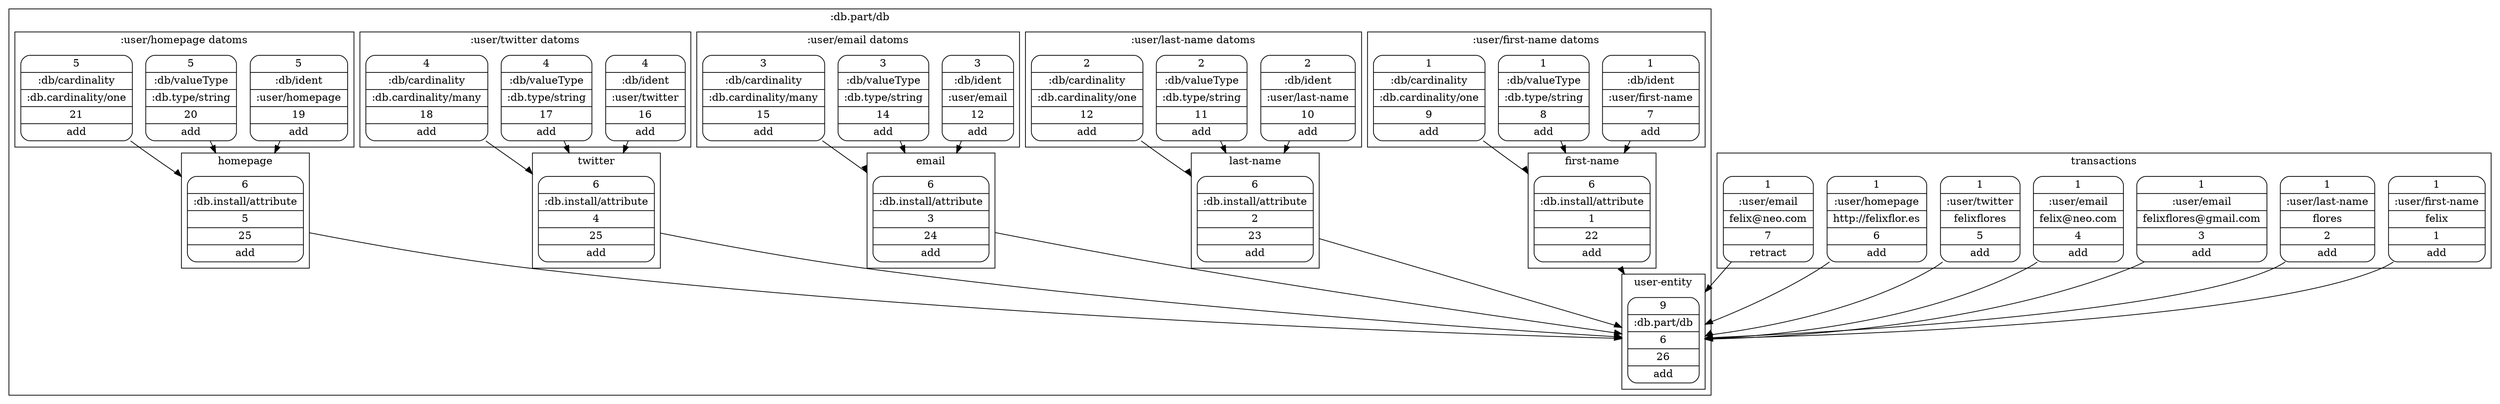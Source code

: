 digraph User {
  node [shape=record]
  compound=true;

  subgraph cluster_99 {
    label=":db.part/db"
    subgraph cluster_0 {
      label=":user/first-name datoms"
      ":db/ident0" [label="{ 1 | :db/ident | :user/first-name | 7 | add }" shape=Mrecord]
      ":db/valueType0" [label="{ 1 | :db/valueType | :db.type/string | 8 | add }" shape=Mrecord]
      ":db/cardinality0" [label="{ 1 | :db/cardinality | :db.cardinality/one | 9 | add }" shape=Mrecord]
    }

    subgraph cluster_1 {
      label=":user/last-name datoms"
      ":db/ident1" [label="{ 2 | :db/ident | :user/last-name | 10 | add }" shape=Mrecord]
      ":db/valueType1" [label="{ 2 | :db/valueType | :db.type/string | 11 | add }" shape=Mrecord]
      ":db/cardinality1" [label="{ 2 | :db/cardinality | :db.cardinality/one | 12 | add }" shape=Mrecord]
    }

    subgraph cluster_2 {
      label=":user/email datoms"
      ":db/ident2" [label="{ 3 | :db/ident | :user/email | 12 | add }" shape=Mrecord]
      ":db/valueType2" [label="{ 3 | :db/valueType | :db.type/string | 14 | add }" shape=Mrecord]
      ":db/cardinality2" [label="{ 3 | :db/cardinality | :db.cardinality/many | 15 | add }" shape=Mrecord]
    }

    subgraph cluster_3 {
      label=":user/twitter datoms"
      ":db/ident3" [label="{ 4 | :db/ident | :user/twitter | 16 | add }" shape=Mrecord]
      ":db/valueType3" [label="{ 4 | :db/valueType | :db.type/string | 17 | add }" shape=Mrecord]
      ":db/cardinality3" [label="{ 4 | :db/cardinality | :db.cardinality/many | 18 | add }" shape=Mrecord]
    }

    subgraph cluster_4 {
      label=":user/homepage datoms"
      ":db/ident4" [label="{ 5 | :db/ident | :user/homepage | 19 | add }" shape=Mrecord]
      ":db/valueType4" [label="{ 5 | :db/valueType | :db.type/string | 20 | add }" shape=Mrecord]
      ":db/cardinality4" [label="{ 5 | :db/cardinality | :db.cardinality/one | 21 | add }" shape=Mrecord]
    }

    subgraph cluster_5 {
      label="first-name"
      attr_1 [label="{ 6 | :db.install/attribute | 1 | 22 | add }" shape=Mrecord]
    }

    subgraph cluster_6 {
      label="last-name"
      attr_2 [label="{ 6 | :db.install/attribute | 2 | 23 | add }" shape=Mrecord]
    }

    subgraph cluster_7 {
      label="email"
      attr_3 [label="{ 6 | :db.install/attribute | 3 | 24 | add }" shape=Mrecord]
    }

    subgraph cluster_8 {
      label="twitter"
      attr_4 [label="{ 6 | :db.install/attribute | 4 | 25 | add }" shape=Mrecord]
    }

    subgraph cluster_9 {
      label="homepage"
      attr_5 [label="{ 6 | :db.install/attribute | 5 | 25 | add }" shape=Mrecord]
    }

    subgraph cluster_10 {
      label="user-entity"
      attr_6 [label="{ 9 | :db.part/db | 6 | 26 | add }" shape=Mrecord]
    }

    ":db/ident0" -> attr_1 [lhead=cluster_5]
    ":db/valueType0" -> attr_1 [lhead=cluster_5]
    ":db/cardinality0" -> attr_1 [lhead=cluster_5]

    ":db/ident1" -> attr_2 [lhead=cluster_6]
    ":db/valueType1" -> attr_2 [lhead=cluster_6]
    ":db/cardinality1" -> attr_2 [lhead=cluster_6]

    ":db/ident2" -> attr_3 [lhead=cluster_7]
    ":db/valueType2" -> attr_3 [lhead=cluster_7]
    ":db/cardinality2" -> attr_3 [lhead=cluster_7]


    ":db/ident3" -> attr_4 [lhead=cluster_8]
    ":db/valueType3" -> attr_4 [lhead=cluster_8]
    ":db/cardinality3" -> attr_4 [lhead=cluster_8]

    ":db/ident4" -> attr_5 [lhead=cluster_9]
    ":db/valueType4" -> attr_5 [lhead=cluster_9]
    ":db/cardinality4" -> attr_5 [lhead=cluster_9]


    attr_1 -> attr_6 [ltail=cluster_5, lhead=cluster_10]
    attr_2 -> attr_6 [ltail=cluster_6, lhead=cluster_10]
    attr_3 -> attr_6 [ltail=cluster_7, lhead=cluster_10]
    attr_4 -> attr_6 [ltail=cluster_8, lhead=cluster_10]
    attr_5 -> attr_6 [ltail=cluster_9, lhead=cluster_10]
  }

  subgraph cluster_11 {
    label="transactions"
    transaction1 [label="{ 1 | :user/first-name | felix | 1 | add }" shape=Mrecord]
    transaction2 [label="{ 1 | :user/last-name | flores | 2 | add }" shape=Mrecord]
    transaction3 [label="{ 1 | :user/email | felixflores@gmail.com | 3 | add }" shape=Mrecord]
    transaction4 [label="{ 1 | :user/email | felix@neo.com | 4 | add }" shape=Mrecord]
    transaction5 [label="{ 1 | :user/twitter | felixflores | 5 | add }" shape=Mrecord]
    transaction6 [label="{ 1 | :user/homepage | http://felixflor.es | 6 | add }" shape=Mrecord]
    transaction7 [label="{ 1 | :user/email | felix@neo.com | 7 | retract }" shape=Mrecord]
  }

  transaction1 -> attr_6 [lhead=cluster_10]
  transaction2 -> attr_6 [lhead=cluster_10]
  transaction3 -> attr_6 [lhead=cluster_10]
  transaction4 -> attr_6 [lhead=cluster_10]
  transaction5 -> attr_6 [lhead=cluster_10]
  transaction6 -> attr_6 [lhead=cluster_10]
  transaction7 -> attr_6 [lhead=cluster_10]
}





